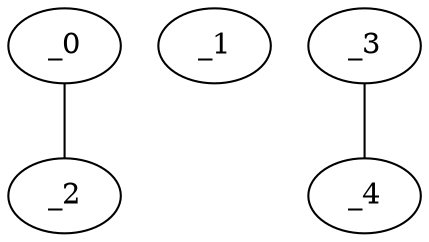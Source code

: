 graph EP1_0040 {
	_0	 [x="1.84451",
		y="2.98389"];
	_2	 [x="0.231853",
		y="2.45614"];
	_0 -- _2;
	_1	 [x="1.99184",
		y="0.864871"];
	_3	 [x="0.7495",
		y="1.17256"];
	_4	 [x="1.50746",
		y="2.17796"];
	_3 -- _4;
}
